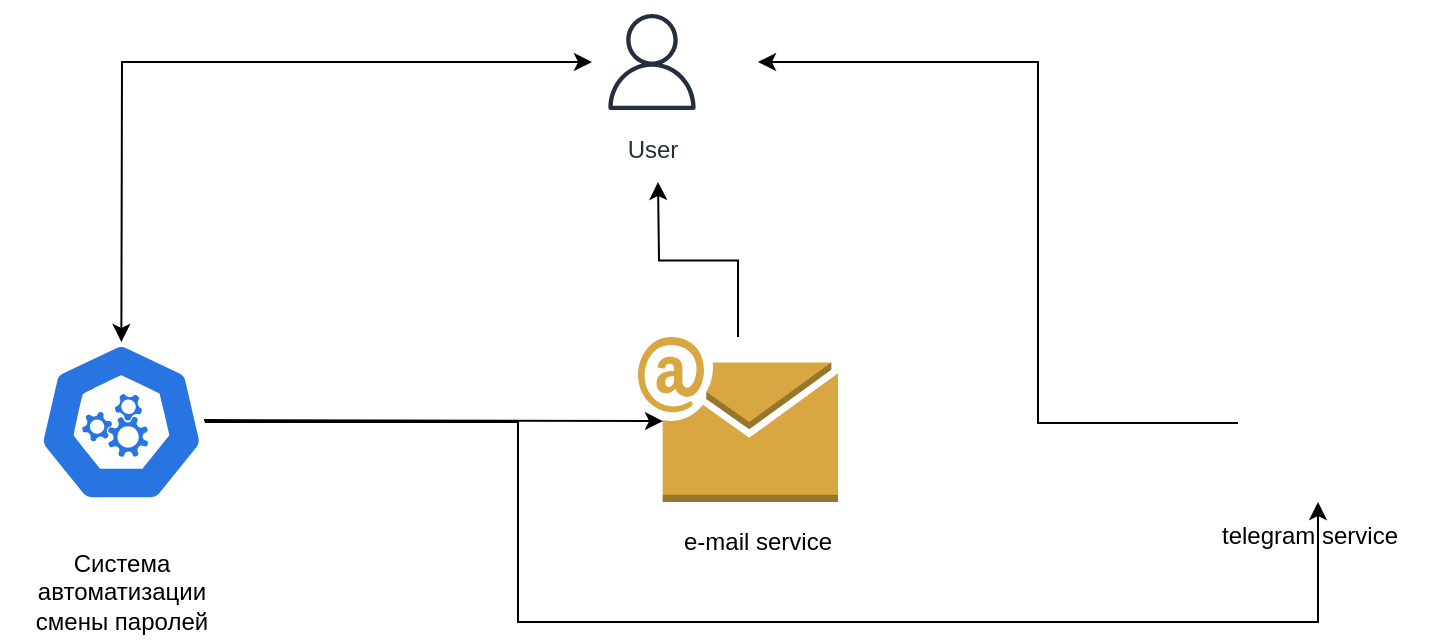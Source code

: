 <mxfile version="24.0.2" type="github" pages="4">
  <diagram name="Context" id="fDQlBoKyyZDRGXQAbsjs">
    <mxGraphModel dx="1235" dy="614" grid="1" gridSize="10" guides="1" tooltips="1" connect="1" arrows="1" fold="1" page="1" pageScale="1" pageWidth="827" pageHeight="1169" math="0" shadow="0">
      <root>
        <mxCell id="0" />
        <mxCell id="1" parent="0" />
        <mxCell id="Hst52y-DVzuUoY1G3eZD-1" value="User" style="sketch=0;outlineConnect=0;fontColor=#232F3E;gradientColor=none;strokeColor=#232F3E;fillColor=#ffffff;dashed=0;verticalLabelPosition=bottom;verticalAlign=top;align=center;html=1;fontSize=12;fontStyle=0;aspect=fixed;shape=mxgraph.aws4.resourceIcon;resIcon=mxgraph.aws4.user;" vertex="1" parent="1">
          <mxGeometry x="357" y="150" width="60" height="60" as="geometry" />
        </mxCell>
        <mxCell id="Hst52y-DVzuUoY1G3eZD-14" style="edgeStyle=orthogonalEdgeStyle;rounded=0;orthogonalLoop=1;jettySize=auto;html=1;exitX=0.5;exitY=0;exitDx=0;exitDy=0;exitPerimeter=0;startArrow=classic;startFill=1;" edge="1" parent="1" source="Hst52y-DVzuUoY1G3eZD-2" target="Hst52y-DVzuUoY1G3eZD-1">
          <mxGeometry relative="1" as="geometry">
            <mxPoint x="320" y="180" as="targetPoint" />
            <Array as="points">
              <mxPoint x="122" y="310" />
              <mxPoint x="122" y="180" />
            </Array>
          </mxGeometry>
        </mxCell>
        <mxCell id="Hst52y-DVzuUoY1G3eZD-23" style="edgeStyle=orthogonalEdgeStyle;rounded=0;orthogonalLoop=1;jettySize=auto;html=1;" edge="1" parent="1" source="Hst52y-DVzuUoY1G3eZD-2" target="Hst52y-DVzuUoY1G3eZD-4">
          <mxGeometry relative="1" as="geometry">
            <Array as="points">
              <mxPoint x="320" y="360" />
              <mxPoint x="320" y="460" />
              <mxPoint x="720" y="460" />
            </Array>
          </mxGeometry>
        </mxCell>
        <mxCell id="Hst52y-DVzuUoY1G3eZD-2" value="" style="aspect=fixed;sketch=0;html=1;dashed=0;whitespace=wrap;fillColor=#2875E2;strokeColor=#ffffff;points=[[0.005,0.63,0],[0.1,0.2,0],[0.9,0.2,0],[0.5,0,0],[0.995,0.63,0],[0.72,0.99,0],[0.5,1,0],[0.28,0.99,0]];shape=mxgraph.kubernetes.icon2;prIcon=api" vertex="1" parent="1">
          <mxGeometry x="80" y="320" width="83.34" height="80" as="geometry" />
        </mxCell>
        <mxCell id="Hst52y-DVzuUoY1G3eZD-15" style="edgeStyle=orthogonalEdgeStyle;rounded=0;orthogonalLoop=1;jettySize=auto;html=1;" edge="1" parent="1" source="Hst52y-DVzuUoY1G3eZD-3">
          <mxGeometry relative="1" as="geometry">
            <mxPoint x="390" y="240" as="targetPoint" />
          </mxGeometry>
        </mxCell>
        <mxCell id="Hst52y-DVzuUoY1G3eZD-3" value="" style="outlineConnect=0;dashed=0;verticalLabelPosition=bottom;verticalAlign=top;align=center;html=1;shape=mxgraph.aws3.email;fillColor=#D9A741;gradientColor=none;" vertex="1" parent="1">
          <mxGeometry x="380" y="317.5" width="100" height="82.5" as="geometry" />
        </mxCell>
        <mxCell id="Hst52y-DVzuUoY1G3eZD-16" style="edgeStyle=orthogonalEdgeStyle;rounded=0;orthogonalLoop=1;jettySize=auto;html=1;" edge="1" parent="1" source="Hst52y-DVzuUoY1G3eZD-4">
          <mxGeometry relative="1" as="geometry">
            <mxPoint x="440" y="180" as="targetPoint" />
            <Array as="points">
              <mxPoint x="580" y="360" />
              <mxPoint x="580" y="180" />
            </Array>
          </mxGeometry>
        </mxCell>
        <mxCell id="Hst52y-DVzuUoY1G3eZD-4" value="" style="shape=image;html=1;verticalAlign=top;verticalLabelPosition=bottom;labelBackgroundColor=#ffffff;imageAspect=0;aspect=fixed;image=https://cdn1.iconfinder.com/data/icons/unicons-line-vol-6/24/telegram-128.png" vertex="1" parent="1">
          <mxGeometry x="680" y="321" width="79" height="79" as="geometry" />
        </mxCell>
        <mxCell id="Hst52y-DVzuUoY1G3eZD-22" style="edgeStyle=orthogonalEdgeStyle;rounded=0;orthogonalLoop=1;jettySize=auto;html=1;entryX=0.125;entryY=0.51;entryDx=0;entryDy=0;entryPerimeter=0;" edge="1" parent="1" target="Hst52y-DVzuUoY1G3eZD-3">
          <mxGeometry relative="1" as="geometry">
            <mxPoint x="163" y="359" as="sourcePoint" />
            <Array as="points">
              <mxPoint x="163" y="360" />
            </Array>
          </mxGeometry>
        </mxCell>
        <mxCell id="PmilxHTtAKY3Q8EZ7M51-1" value="Система автоматизации смены паролей" style="text;html=1;align=center;verticalAlign=middle;whiteSpace=wrap;rounded=0;" vertex="1" parent="1">
          <mxGeometry x="61.67" y="420" width="120" height="50" as="geometry" />
        </mxCell>
        <mxCell id="PmilxHTtAKY3Q8EZ7M51-2" value="e-mail service" style="text;html=1;align=center;verticalAlign=middle;whiteSpace=wrap;rounded=0;" vertex="1" parent="1">
          <mxGeometry x="380" y="405" width="120" height="30" as="geometry" />
        </mxCell>
        <mxCell id="PmilxHTtAKY3Q8EZ7M51-3" value="telegram service" style="text;html=1;align=center;verticalAlign=middle;whiteSpace=wrap;rounded=0;" vertex="1" parent="1">
          <mxGeometry x="656" y="402" width="120" height="30" as="geometry" />
        </mxCell>
      </root>
    </mxGraphModel>
  </diagram>
  <diagram id="6hDEUZ7YFYoEAPfuLtIz" name="Container">
    <mxGraphModel dx="1105" dy="549" grid="1" gridSize="10" guides="1" tooltips="1" connect="1" arrows="1" fold="1" page="1" pageScale="1" pageWidth="827" pageHeight="1169" math="0" shadow="0">
      <root>
        <mxCell id="0" />
        <mxCell id="1" parent="0" />
        <mxCell id="FuhoLLDQgFXMYLsS9_gh-1" value="User" style="sketch=0;outlineConnect=0;fontColor=#232F3E;gradientColor=none;strokeColor=#232F3E;fillColor=#ffffff;dashed=0;verticalLabelPosition=bottom;verticalAlign=top;align=center;html=1;fontSize=12;fontStyle=0;aspect=fixed;shape=mxgraph.aws4.resourceIcon;resIcon=mxgraph.aws4.user;" vertex="1" parent="1">
          <mxGeometry x="384" y="150" width="60" height="60" as="geometry" />
        </mxCell>
        <mxCell id="TveeFB1rnsoXtae5OQji-4" style="edgeStyle=orthogonalEdgeStyle;rounded=0;orthogonalLoop=1;jettySize=auto;html=1;entryX=1;entryY=0.5;entryDx=0;entryDy=0;" edge="1" parent="1" source="FuhoLLDQgFXMYLsS9_gh-3" target="WEDmCb9s6k5p-54EBzNN-1">
          <mxGeometry relative="1" as="geometry" />
        </mxCell>
        <mxCell id="TveeFB1rnsoXtae5OQji-5" style="edgeStyle=orthogonalEdgeStyle;rounded=0;orthogonalLoop=1;jettySize=auto;html=1;" edge="1" parent="1" source="FuhoLLDQgFXMYLsS9_gh-3" target="dVyVapHlbJAK_XaoZ2-s-1">
          <mxGeometry relative="1" as="geometry">
            <Array as="points">
              <mxPoint x="420" y="680" />
              <mxPoint x="200" y="680" />
              <mxPoint x="200" y="561" />
            </Array>
          </mxGeometry>
        </mxCell>
        <mxCell id="FuhoLLDQgFXMYLsS9_gh-3" value="&lt;span style=&quot;font-weight: 400;&quot;&gt;Система автоматизации смены паролей&lt;/span&gt;" style="swimlane;whiteSpace=wrap;html=1;" vertex="1" parent="1">
          <mxGeometry x="80" y="270" width="680" height="210" as="geometry">
            <mxRectangle x="80" y="270" width="140" height="30" as="alternateBounds" />
          </mxGeometry>
        </mxCell>
        <mxCell id="TveeFB1rnsoXtae5OQji-9" value="БД конфигурации" style="shape=datastore;whiteSpace=wrap;html=1;" vertex="1" parent="FuhoLLDQgFXMYLsS9_gh-3">
          <mxGeometry x="550" y="140" width="120" height="60" as="geometry" />
        </mxCell>
        <mxCell id="TveeFB1rnsoXtae5OQji-8" value="БД конфигурации" style="shape=datastore;whiteSpace=wrap;html=1;" vertex="1" parent="FuhoLLDQgFXMYLsS9_gh-3">
          <mxGeometry x="540" y="130" width="120" height="60" as="geometry" />
        </mxCell>
        <mxCell id="TveeFB1rnsoXtae5OQji-10" style="edgeStyle=orthogonalEdgeStyle;rounded=0;orthogonalLoop=1;jettySize=auto;html=1;entryX=0;entryY=0.5;entryDx=0;entryDy=0;" edge="1" parent="FuhoLLDQgFXMYLsS9_gh-3" source="FuhoLLDQgFXMYLsS9_gh-6" target="FuhoLLDQgFXMYLsS9_gh-7">
          <mxGeometry relative="1" as="geometry" />
        </mxCell>
        <mxCell id="FuhoLLDQgFXMYLsS9_gh-6" value="Вебсервис доступа к API" style="rounded=0;whiteSpace=wrap;html=1;" vertex="1" parent="FuhoLLDQgFXMYLsS9_gh-3">
          <mxGeometry x="40" y="50" width="200" height="100" as="geometry" />
        </mxCell>
        <mxCell id="TveeFB1rnsoXtae5OQji-11" style="edgeStyle=orthogonalEdgeStyle;rounded=0;orthogonalLoop=1;jettySize=auto;html=1;entryX=0;entryY=0.5;entryDx=0;entryDy=0;" edge="1" parent="FuhoLLDQgFXMYLsS9_gh-3" source="FuhoLLDQgFXMYLsS9_gh-7" target="FuhoLLDQgFXMYLsS9_gh-8">
          <mxGeometry relative="1" as="geometry" />
        </mxCell>
        <mxCell id="TveeFB1rnsoXtae5OQji-12" style="edgeStyle=orthogonalEdgeStyle;rounded=0;orthogonalLoop=1;jettySize=auto;html=1;entryX=0;entryY=0.5;entryDx=0;entryDy=0;" edge="1" parent="FuhoLLDQgFXMYLsS9_gh-3" source="FuhoLLDQgFXMYLsS9_gh-7" target="TveeFB1rnsoXtae5OQji-7">
          <mxGeometry relative="1" as="geometry" />
        </mxCell>
        <mxCell id="FuhoLLDQgFXMYLsS9_gh-7" value="API приложения" style="rounded=0;whiteSpace=wrap;html=1;" vertex="1" parent="FuhoLLDQgFXMYLsS9_gh-3">
          <mxGeometry x="280" y="50" width="200" height="100" as="geometry" />
        </mxCell>
        <mxCell id="FuhoLLDQgFXMYLsS9_gh-8" value="БД конфигурации" style="shape=datastore;whiteSpace=wrap;html=1;" vertex="1" parent="FuhoLLDQgFXMYLsS9_gh-3">
          <mxGeometry x="530" y="50" width="120" height="60" as="geometry" />
        </mxCell>
        <mxCell id="TveeFB1rnsoXtae5OQji-7" value="Целевые БД" style="shape=datastore;whiteSpace=wrap;html=1;" vertex="1" parent="FuhoLLDQgFXMYLsS9_gh-3">
          <mxGeometry x="530" y="120" width="120" height="60" as="geometry" />
        </mxCell>
        <mxCell id="TveeFB1rnsoXtae5OQji-2" style="edgeStyle=orthogonalEdgeStyle;rounded=0;orthogonalLoop=1;jettySize=auto;html=1;" edge="1" parent="1" source="dVyVapHlbJAK_XaoZ2-s-1" target="FuhoLLDQgFXMYLsS9_gh-1">
          <mxGeometry relative="1" as="geometry">
            <Array as="points">
              <mxPoint x="40" y="561" />
              <mxPoint x="40" y="180" />
            </Array>
          </mxGeometry>
        </mxCell>
        <mxCell id="dVyVapHlbJAK_XaoZ2-s-1" value="" style="outlineConnect=0;dashed=0;verticalLabelPosition=bottom;verticalAlign=top;align=center;html=1;shape=mxgraph.aws3.email;fillColor=#D9A741;gradientColor=none;" vertex="1" parent="1">
          <mxGeometry x="80" y="520" width="100" height="82.5" as="geometry" />
        </mxCell>
        <mxCell id="TveeFB1rnsoXtae5OQji-3" style="edgeStyle=orthogonalEdgeStyle;rounded=0;orthogonalLoop=1;jettySize=auto;html=1;" edge="1" parent="1" source="WEDmCb9s6k5p-54EBzNN-1" target="FuhoLLDQgFXMYLsS9_gh-1">
          <mxGeometry relative="1" as="geometry">
            <mxPoint x="380" y="180" as="targetPoint" />
            <Array as="points">
              <mxPoint x="280" y="500" />
              <mxPoint x="40" y="500" />
              <mxPoint x="40" y="180" />
            </Array>
          </mxGeometry>
        </mxCell>
        <mxCell id="WEDmCb9s6k5p-54EBzNN-1" value="" style="shape=image;html=1;verticalAlign=top;verticalLabelPosition=bottom;labelBackgroundColor=#ffffff;imageAspect=0;aspect=fixed;image=https://cdn1.iconfinder.com/data/icons/unicons-line-vol-6/24/telegram-128.png" vertex="1" parent="1">
          <mxGeometry x="240" y="520" width="79" height="79" as="geometry" />
        </mxCell>
        <mxCell id="bDTZX004u7zSGFg8zYzO-1" value="e-mail service" style="text;html=1;align=center;verticalAlign=middle;whiteSpace=wrap;rounded=0;" vertex="1" parent="1">
          <mxGeometry x="70" y="620" width="120" height="30" as="geometry" />
        </mxCell>
        <mxCell id="TveeFB1rnsoXtae5OQji-1" value="telegram service" style="text;html=1;align=center;verticalAlign=middle;whiteSpace=wrap;rounded=0;" vertex="1" parent="1">
          <mxGeometry x="220" y="620" width="120" height="30" as="geometry" />
        </mxCell>
        <mxCell id="TveeFB1rnsoXtae5OQji-6" style="edgeStyle=orthogonalEdgeStyle;rounded=0;orthogonalLoop=1;jettySize=auto;html=1;entryX=0.481;entryY=-0.034;entryDx=0;entryDy=0;entryPerimeter=0;" edge="1" parent="1" source="FuhoLLDQgFXMYLsS9_gh-1" target="FuhoLLDQgFXMYLsS9_gh-6">
          <mxGeometry relative="1" as="geometry">
            <Array as="points">
              <mxPoint x="414" y="240" />
              <mxPoint x="216" y="240" />
            </Array>
          </mxGeometry>
        </mxCell>
      </root>
    </mxGraphModel>
  </diagram>
  <diagram id="STWx2Zx0CZgalzy9_tZh" name="Component">
    <mxGraphModel dx="1050" dy="522" grid="1" gridSize="10" guides="1" tooltips="1" connect="1" arrows="1" fold="1" page="1" pageScale="1" pageWidth="827" pageHeight="1169" math="0" shadow="0">
      <root>
        <mxCell id="0" />
        <mxCell id="1" parent="0" />
      </root>
    </mxGraphModel>
  </diagram>
  <diagram id="6FFham7Y1Xbk_Q6ubnFp" name="Code">
    <mxGraphModel dx="1050" dy="522" grid="1" gridSize="10" guides="1" tooltips="1" connect="1" arrows="1" fold="1" page="1" pageScale="1" pageWidth="827" pageHeight="1169" math="0" shadow="0">
      <root>
        <mxCell id="0" />
        <mxCell id="1" parent="0" />
      </root>
    </mxGraphModel>
  </diagram>
</mxfile>
